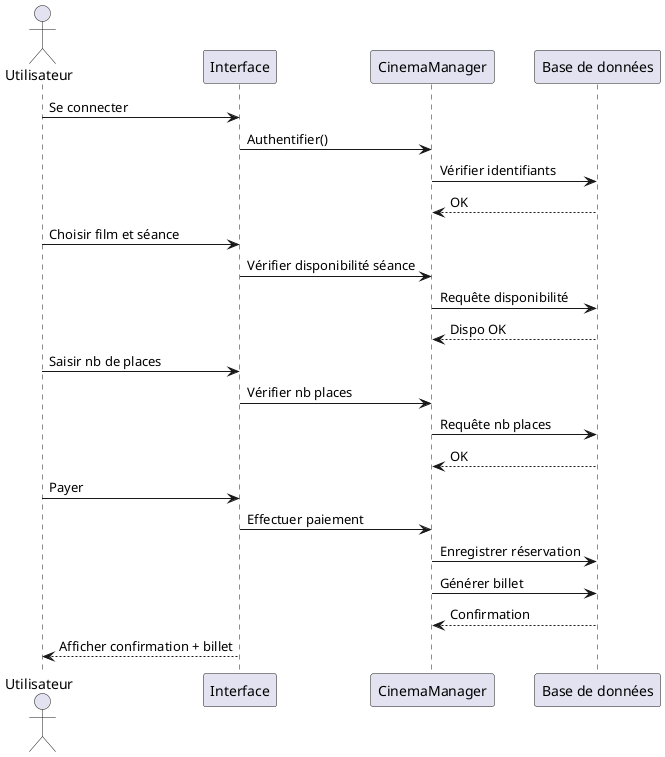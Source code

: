 @startuml

actor Utilisateur
participant "Interface" as IHM
participant "CinemaManager" as CM
participant "Base de données" as DB

Utilisateur -> IHM : Se connecter
IHM -> CM : Authentifier()
CM -> DB : Vérifier identifiants
DB --> CM : OK

Utilisateur -> IHM : Choisir film et séance
IHM -> CM : Vérifier disponibilité séance
CM -> DB : Requête disponibilité
DB --> CM : Dispo OK

Utilisateur -> IHM : Saisir nb de places
IHM -> CM : Vérifier nb places
CM -> DB : Requête nb places
DB --> CM : OK

Utilisateur -> IHM : Payer
IHM -> CM : Effectuer paiement
CM -> DB : Enregistrer réservation
CM -> DB : Générer billet
DB --> CM : Confirmation

IHM --> Utilisateur : Afficher confirmation + billet

@enduml